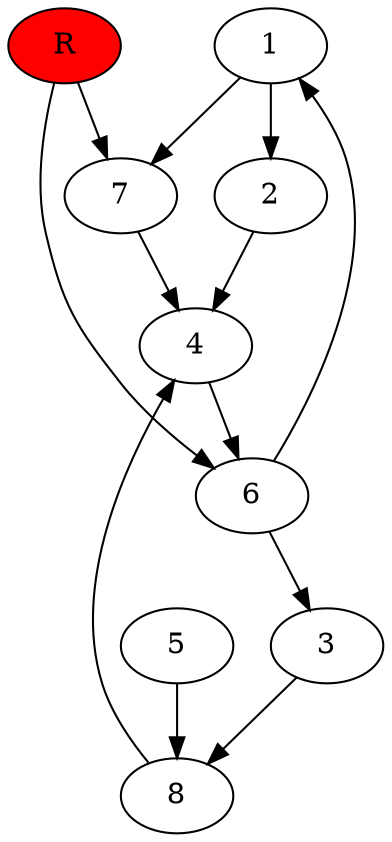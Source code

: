digraph prb32539 {
	1
	2
	3
	4
	5
	6
	7
	8
	R [fillcolor="#ff0000" style=filled]
	1 -> 2
	1 -> 7
	2 -> 4
	3 -> 8
	4 -> 6
	5 -> 8
	6 -> 1
	6 -> 3
	7 -> 4
	8 -> 4
	R -> 6
	R -> 7
}
